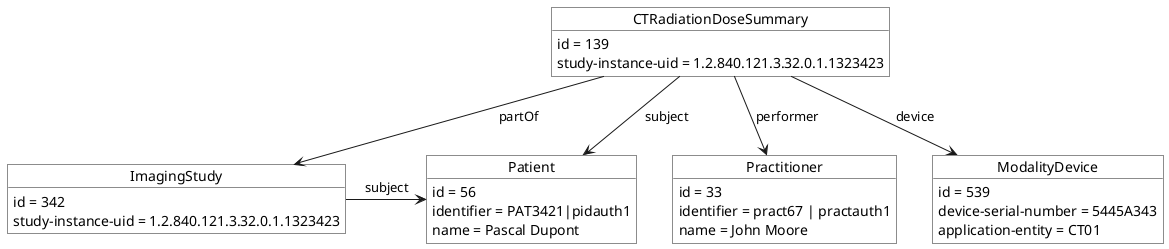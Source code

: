 @startuml
skinparam monochrome true

object  CTRadiationDoseSummary #white { 
  id = 139
  study-instance-uid = 1.2.840.121.3.32.0.1.1323423 
}

object  Patient #white {
  id = 56
  identifier = PAT3421|pidauth1
  name = Pascal Dupont
}

object  ImagingStudy #white { 
  id = 342
  study-instance-uid = 1.2.840.121.3.32.0.1.1323423
}

object  Practitioner #white { 
  id = 33
  identifier = pract67 | practauth1
  name = John Moore
}

object  ModalityDevice #white { 
  id = 539
  device-serial-number = 5445A343
  application-entity = CT01
}

CTRadiationDoseSummary -d-> Patient : "subject"
CTRadiationDoseSummary -d-> ImagingStudy : "partOf"
CTRadiationDoseSummary -d-> Practitioner : "performer"
CTRadiationDoseSummary -d-> ModalityDevice : "device"
ImagingStudy -> Patient : "subject"
@enduml